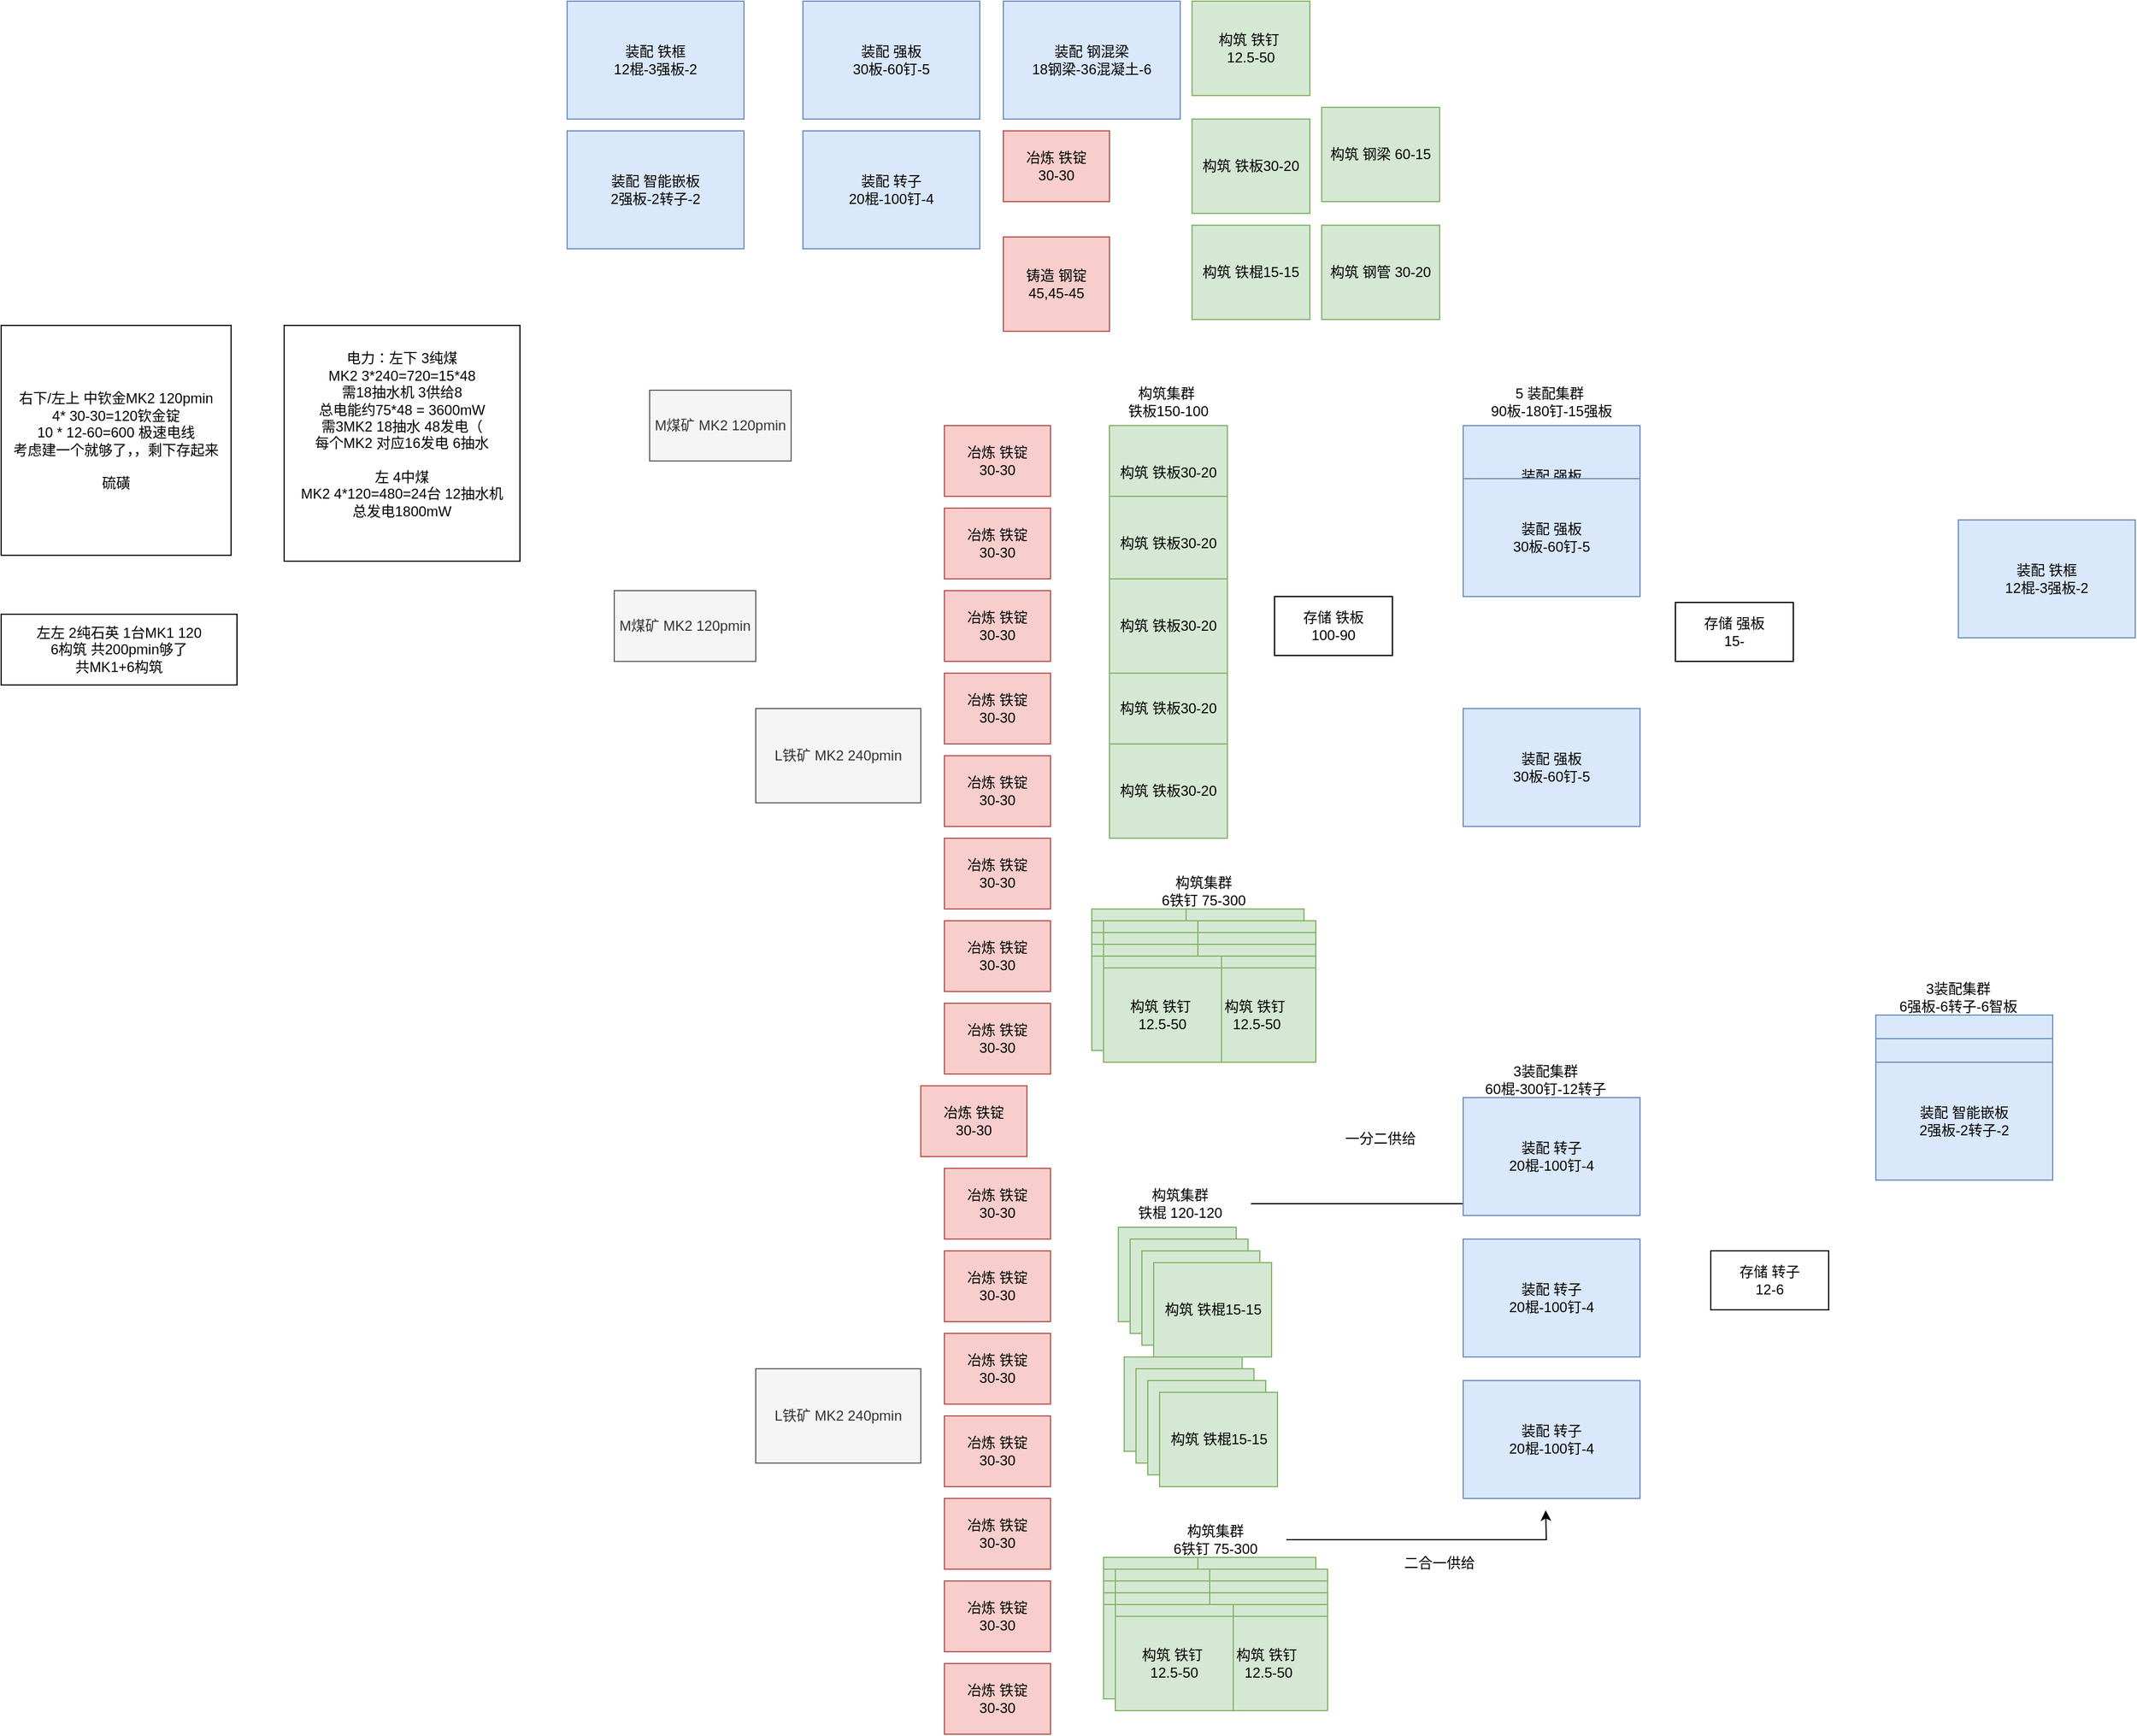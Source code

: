 <mxfile version="26.0.14">
  <diagram name="第 1 页" id="i8XOcRYiCNzHV1Cfkk7H">
    <mxGraphModel dx="1811" dy="1794" grid="1" gridSize="10" guides="1" tooltips="1" connect="1" arrows="1" fold="1" page="1" pageScale="1" pageWidth="827" pageHeight="1169" math="0" shadow="0">
      <root>
        <mxCell id="0" />
        <mxCell id="1" parent="0" />
        <mxCell id="OZfzm9xs_ot9Pj_BeB6e-1" value="L铁矿 MK2 240pmin" style="rounded=0;whiteSpace=wrap;html=1;fillColor=#f5f5f5;fontColor=#333333;strokeColor=#666666;" parent="1" vertex="1">
          <mxGeometry y="400" width="140" height="80" as="geometry" />
        </mxCell>
        <mxCell id="OZfzm9xs_ot9Pj_BeB6e-10" value="构筑 铁板30-20" style="rounded=0;whiteSpace=wrap;html=1;fillColor=#d5e8d4;strokeColor=#82b366;" parent="1" vertex="1">
          <mxGeometry x="300" y="360" width="100" height="80" as="geometry" />
        </mxCell>
        <mxCell id="OZfzm9xs_ot9Pj_BeB6e-11" value="构筑 铁棍15-15" style="rounded=0;whiteSpace=wrap;html=1;fillColor=#d5e8d4;strokeColor=#82b366;" parent="1" vertex="1">
          <mxGeometry x="370" y="-10" width="100" height="80" as="geometry" />
        </mxCell>
        <mxCell id="OZfzm9xs_ot9Pj_BeB6e-12" value="构筑 铁钉&amp;nbsp;&lt;div&gt;12.5-50&lt;/div&gt;" style="rounded=0;whiteSpace=wrap;html=1;fillColor=#d5e8d4;strokeColor=#82b366;" parent="1" vertex="1">
          <mxGeometry x="370" y="-200" width="100" height="80" as="geometry" />
        </mxCell>
        <mxCell id="OZfzm9xs_ot9Pj_BeB6e-14" value="冶炼 铁锭&lt;div&gt;30-30&lt;/div&gt;" style="rounded=0;whiteSpace=wrap;html=1;fillColor=#f8cecc;strokeColor=#b85450;" parent="1" vertex="1">
          <mxGeometry x="210" y="-90" width="90" height="60" as="geometry" />
        </mxCell>
        <mxCell id="OZfzm9xs_ot9Pj_BeB6e-15" value="构筑 钢管 30-20" style="rounded=0;whiteSpace=wrap;html=1;fillColor=#d5e8d4;strokeColor=#82b366;" parent="1" vertex="1">
          <mxGeometry x="480" y="-10" width="100" height="80" as="geometry" />
        </mxCell>
        <mxCell id="OZfzm9xs_ot9Pj_BeB6e-16" value="构筑 钢梁 60-15" style="rounded=0;whiteSpace=wrap;html=1;fillColor=#d5e8d4;strokeColor=#82b366;" parent="1" vertex="1">
          <mxGeometry x="480" y="-110" width="100" height="80" as="geometry" />
        </mxCell>
        <mxCell id="OZfzm9xs_ot9Pj_BeB6e-17" value="装配 钢混梁&lt;div&gt;18钢梁-36混凝土-6&lt;/div&gt;" style="rounded=0;whiteSpace=wrap;html=1;fillColor=#dae8fc;strokeColor=#6c8ebf;" parent="1" vertex="1">
          <mxGeometry x="210" y="-200" width="150" height="100" as="geometry" />
        </mxCell>
        <mxCell id="OZfzm9xs_ot9Pj_BeB6e-18" value="装配 铁框&lt;div&gt;12棍-3强板-2&lt;/div&gt;" style="rounded=0;whiteSpace=wrap;html=1;fillColor=#dae8fc;strokeColor=#6c8ebf;" parent="1" vertex="1">
          <mxGeometry x="-160" y="-200" width="150" height="100" as="geometry" />
        </mxCell>
        <mxCell id="OZfzm9xs_ot9Pj_BeB6e-19" value="装配 智能嵌板&lt;div&gt;2强板-2转子-2&lt;/div&gt;" style="rounded=0;whiteSpace=wrap;html=1;fillColor=#dae8fc;strokeColor=#6c8ebf;" parent="1" vertex="1">
          <mxGeometry x="-160" y="-90" width="150" height="100" as="geometry" />
        </mxCell>
        <mxCell id="OZfzm9xs_ot9Pj_BeB6e-20" value="装配 转子&lt;div&gt;20棍-100钉-4&lt;/div&gt;" style="rounded=0;whiteSpace=wrap;html=1;fillColor=#dae8fc;strokeColor=#6c8ebf;" parent="1" vertex="1">
          <mxGeometry x="40" y="-90" width="150" height="100" as="geometry" />
        </mxCell>
        <mxCell id="OZfzm9xs_ot9Pj_BeB6e-21" value="装配 强板&lt;div&gt;30板-60钉-5&lt;/div&gt;" style="rounded=0;whiteSpace=wrap;html=1;fillColor=#dae8fc;strokeColor=#6c8ebf;" parent="1" vertex="1">
          <mxGeometry x="40" y="-200" width="150" height="100" as="geometry" />
        </mxCell>
        <mxCell id="OZfzm9xs_ot9Pj_BeB6e-49" value="M煤矿 MK2 120pmin" style="rounded=0;whiteSpace=wrap;html=1;fillColor=#f5f5f5;fontColor=#333333;strokeColor=#666666;" parent="1" vertex="1">
          <mxGeometry x="-90" y="130" width="120" height="60" as="geometry" />
        </mxCell>
        <mxCell id="OZfzm9xs_ot9Pj_BeB6e-51" value="电力：左下 3纯煤&lt;div&gt;MK2 3*240=720=15*48&lt;/div&gt;&lt;div&gt;需18抽水机 3供给8&lt;/div&gt;&lt;div&gt;总电能约75*48 = 3600mW&lt;/div&gt;&lt;div&gt;需3MK2 18抽水 48发电（&lt;/div&gt;&lt;div&gt;每个MK2 对应16发电 6抽水&lt;/div&gt;&lt;div&gt;&lt;br&gt;&lt;/div&gt;&lt;div&gt;左 4中煤&lt;/div&gt;&lt;div&gt;MK2 4*120=480=24台 12抽水机&lt;/div&gt;&lt;div&gt;总发电1800mW&lt;/div&gt;&lt;div&gt;&lt;br&gt;&lt;/div&gt;" style="whiteSpace=wrap;html=1;aspect=fixed;" parent="1" vertex="1">
          <mxGeometry x="-400" y="75" width="200" height="200" as="geometry" />
        </mxCell>
        <mxCell id="OZfzm9xs_ot9Pj_BeB6e-54" value="M煤矿 MK2 120pmin" style="rounded=0;whiteSpace=wrap;html=1;fillColor=#f5f5f5;fontColor=#333333;strokeColor=#666666;" parent="1" vertex="1">
          <mxGeometry x="-120" y="300" width="120" height="60" as="geometry" />
        </mxCell>
        <mxCell id="OZfzm9xs_ot9Pj_BeB6e-120" value="铸造 钢锭&lt;div&gt;&lt;span style=&quot;background-color: transparent; color: light-dark(rgb(0, 0, 0), rgb(255, 255, 255));&quot;&gt;45,45-45&lt;/span&gt;&lt;/div&gt;" style="rounded=0;whiteSpace=wrap;html=1;fillColor=#f8cecc;strokeColor=#b85450;" parent="1" vertex="1">
          <mxGeometry x="210" width="90" height="80" as="geometry" />
        </mxCell>
        <mxCell id="OZfzm9xs_ot9Pj_BeB6e-121" value="存储 铁板&lt;div&gt;100-90&lt;/div&gt;" style="rounded=0;whiteSpace=wrap;html=1;" parent="1" vertex="1">
          <mxGeometry x="440" y="305" width="100" height="50" as="geometry" />
        </mxCell>
        <mxCell id="OZfzm9xs_ot9Pj_BeB6e-123" value="冶炼 铁锭&lt;div&gt;30-30&lt;/div&gt;" style="rounded=0;whiteSpace=wrap;html=1;fillColor=#f8cecc;strokeColor=#b85450;" parent="1" vertex="1">
          <mxGeometry x="160" y="160" width="90" height="60" as="geometry" />
        </mxCell>
        <mxCell id="OZfzm9xs_ot9Pj_BeB6e-124" value="冶炼 铁锭&lt;div&gt;30-30&lt;/div&gt;" style="rounded=0;whiteSpace=wrap;html=1;fillColor=#f8cecc;strokeColor=#b85450;" parent="1" vertex="1">
          <mxGeometry x="160" y="230" width="90" height="60" as="geometry" />
        </mxCell>
        <mxCell id="OZfzm9xs_ot9Pj_BeB6e-125" value="冶炼 铁锭&lt;div&gt;30-30&lt;/div&gt;" style="rounded=0;whiteSpace=wrap;html=1;fillColor=#f8cecc;strokeColor=#b85450;" parent="1" vertex="1">
          <mxGeometry x="160" y="300" width="90" height="60" as="geometry" />
        </mxCell>
        <mxCell id="OZfzm9xs_ot9Pj_BeB6e-126" value="冶炼 铁锭&lt;div&gt;30-30&lt;/div&gt;" style="rounded=0;whiteSpace=wrap;html=1;fillColor=#f8cecc;strokeColor=#b85450;" parent="1" vertex="1">
          <mxGeometry x="160" y="370" width="90" height="60" as="geometry" />
        </mxCell>
        <mxCell id="OZfzm9xs_ot9Pj_BeB6e-127" value="冶炼 铁锭&lt;div&gt;30-30&lt;/div&gt;" style="rounded=0;whiteSpace=wrap;html=1;fillColor=#f8cecc;strokeColor=#b85450;" parent="1" vertex="1">
          <mxGeometry x="160" y="440" width="90" height="60" as="geometry" />
        </mxCell>
        <mxCell id="OZfzm9xs_ot9Pj_BeB6e-128" value="冶炼 铁锭&lt;div&gt;30-30&lt;/div&gt;" style="rounded=0;whiteSpace=wrap;html=1;fillColor=#f8cecc;strokeColor=#b85450;" parent="1" vertex="1">
          <mxGeometry x="160" y="510" width="90" height="60" as="geometry" />
        </mxCell>
        <mxCell id="OZfzm9xs_ot9Pj_BeB6e-129" value="冶炼 铁锭&lt;div&gt;30-30&lt;/div&gt;" style="rounded=0;whiteSpace=wrap;html=1;fillColor=#f8cecc;strokeColor=#b85450;" parent="1" vertex="1">
          <mxGeometry x="160" y="580" width="90" height="60" as="geometry" />
        </mxCell>
        <mxCell id="OZfzm9xs_ot9Pj_BeB6e-130" value="冶炼 铁锭&lt;div&gt;30-30&lt;/div&gt;" style="rounded=0;whiteSpace=wrap;html=1;fillColor=#f8cecc;strokeColor=#b85450;" parent="1" vertex="1">
          <mxGeometry x="160" y="650" width="90" height="60" as="geometry" />
        </mxCell>
        <mxCell id="OZfzm9xs_ot9Pj_BeB6e-131" value="构筑 铁板30-20" style="rounded=0;whiteSpace=wrap;html=1;fillColor=#d5e8d4;strokeColor=#82b366;" parent="1" vertex="1">
          <mxGeometry x="300" y="160" width="100" height="80" as="geometry" />
        </mxCell>
        <mxCell id="OZfzm9xs_ot9Pj_BeB6e-132" value="构筑 铁板30-20" style="rounded=0;whiteSpace=wrap;html=1;fillColor=#d5e8d4;strokeColor=#82b366;" parent="1" vertex="1">
          <mxGeometry x="300" y="220" width="100" height="80" as="geometry" />
        </mxCell>
        <mxCell id="OZfzm9xs_ot9Pj_BeB6e-133" value="构筑 铁板30-20" style="rounded=0;whiteSpace=wrap;html=1;fillColor=#d5e8d4;strokeColor=#82b366;" parent="1" vertex="1">
          <mxGeometry x="300" y="290" width="100" height="80" as="geometry" />
        </mxCell>
        <mxCell id="OZfzm9xs_ot9Pj_BeB6e-134" value="构筑 铁板30-20" style="rounded=0;whiteSpace=wrap;html=1;fillColor=#d5e8d4;strokeColor=#82b366;" parent="1" vertex="1">
          <mxGeometry x="370" y="-100" width="100" height="80" as="geometry" />
        </mxCell>
        <mxCell id="OZfzm9xs_ot9Pj_BeB6e-135" value="构筑 铁板30-20" style="rounded=0;whiteSpace=wrap;html=1;fillColor=#d5e8d4;strokeColor=#82b366;" parent="1" vertex="1">
          <mxGeometry x="300" y="430" width="100" height="80" as="geometry" />
        </mxCell>
        <mxCell id="OZfzm9xs_ot9Pj_BeB6e-136" value="装配 强板&lt;div&gt;30板-60钉-5&lt;/div&gt;" style="rounded=0;whiteSpace=wrap;html=1;fillColor=#dae8fc;strokeColor=#6c8ebf;" parent="1" vertex="1">
          <mxGeometry x="600" y="160" width="150" height="100" as="geometry" />
        </mxCell>
        <mxCell id="OZfzm9xs_ot9Pj_BeB6e-137" value="装配 强板&lt;div&gt;30板-60钉-5&lt;/div&gt;" style="rounded=0;whiteSpace=wrap;html=1;fillColor=#dae8fc;strokeColor=#6c8ebf;" parent="1" vertex="1">
          <mxGeometry x="600" y="205" width="150" height="100" as="geometry" />
        </mxCell>
        <mxCell id="OZfzm9xs_ot9Pj_BeB6e-138" value="装配 强板&lt;div&gt;30板-60钉-5&lt;/div&gt;" style="rounded=0;whiteSpace=wrap;html=1;fillColor=#dae8fc;strokeColor=#6c8ebf;" parent="1" vertex="1">
          <mxGeometry x="600" y="400" width="150" height="100" as="geometry" />
        </mxCell>
        <mxCell id="OZfzm9xs_ot9Pj_BeB6e-139" value="构筑集群&amp;nbsp;&lt;div&gt;铁板150-100&lt;/div&gt;" style="text;html=1;align=center;verticalAlign=middle;whiteSpace=wrap;rounded=0;" parent="1" vertex="1">
          <mxGeometry x="290" y="110" width="120" height="60" as="geometry" />
        </mxCell>
        <mxCell id="OZfzm9xs_ot9Pj_BeB6e-140" value="5 装配集群&amp;nbsp;&lt;div&gt;90板-180钉-15强板&lt;/div&gt;" style="text;html=1;align=center;verticalAlign=middle;whiteSpace=wrap;rounded=0;" parent="1" vertex="1">
          <mxGeometry x="615" y="110" width="120" height="60" as="geometry" />
        </mxCell>
        <mxCell id="OZfzm9xs_ot9Pj_BeB6e-141" value="存储 强板&lt;div&gt;15-&lt;/div&gt;" style="rounded=0;whiteSpace=wrap;html=1;" parent="1" vertex="1">
          <mxGeometry x="780" y="310" width="100" height="50" as="geometry" />
        </mxCell>
        <mxCell id="OZfzm9xs_ot9Pj_BeB6e-142" value="L铁矿 MK2 240pmin" style="rounded=0;whiteSpace=wrap;html=1;fillColor=#f5f5f5;fontColor=#333333;strokeColor=#666666;" parent="1" vertex="1">
          <mxGeometry y="960" width="140" height="80" as="geometry" />
        </mxCell>
        <mxCell id="OZfzm9xs_ot9Pj_BeB6e-143" value="冶炼 铁锭&lt;div&gt;30-30&lt;/div&gt;" style="rounded=0;whiteSpace=wrap;html=1;fillColor=#f8cecc;strokeColor=#b85450;" parent="1" vertex="1">
          <mxGeometry x="140" y="720" width="90" height="60" as="geometry" />
        </mxCell>
        <mxCell id="OZfzm9xs_ot9Pj_BeB6e-144" value="冶炼 铁锭&lt;div&gt;30-30&lt;/div&gt;" style="rounded=0;whiteSpace=wrap;html=1;fillColor=#f8cecc;strokeColor=#b85450;" parent="1" vertex="1">
          <mxGeometry x="160" y="790" width="90" height="60" as="geometry" />
        </mxCell>
        <mxCell id="OZfzm9xs_ot9Pj_BeB6e-145" value="冶炼 铁锭&lt;div&gt;30-30&lt;/div&gt;" style="rounded=0;whiteSpace=wrap;html=1;fillColor=#f8cecc;strokeColor=#b85450;" parent="1" vertex="1">
          <mxGeometry x="160" y="860" width="90" height="60" as="geometry" />
        </mxCell>
        <mxCell id="OZfzm9xs_ot9Pj_BeB6e-146" value="冶炼 铁锭&lt;div&gt;30-30&lt;/div&gt;" style="rounded=0;whiteSpace=wrap;html=1;fillColor=#f8cecc;strokeColor=#b85450;" parent="1" vertex="1">
          <mxGeometry x="160" y="930" width="90" height="60" as="geometry" />
        </mxCell>
        <mxCell id="OZfzm9xs_ot9Pj_BeB6e-147" value="冶炼 铁锭&lt;div&gt;30-30&lt;/div&gt;" style="rounded=0;whiteSpace=wrap;html=1;fillColor=#f8cecc;strokeColor=#b85450;" parent="1" vertex="1">
          <mxGeometry x="160" y="1000" width="90" height="60" as="geometry" />
        </mxCell>
        <mxCell id="OZfzm9xs_ot9Pj_BeB6e-148" value="冶炼 铁锭&lt;div&gt;30-30&lt;/div&gt;" style="rounded=0;whiteSpace=wrap;html=1;fillColor=#f8cecc;strokeColor=#b85450;" parent="1" vertex="1">
          <mxGeometry x="160" y="1070" width="90" height="60" as="geometry" />
        </mxCell>
        <mxCell id="OZfzm9xs_ot9Pj_BeB6e-149" value="冶炼 铁锭&lt;div&gt;30-30&lt;/div&gt;" style="rounded=0;whiteSpace=wrap;html=1;fillColor=#f8cecc;strokeColor=#b85450;" parent="1" vertex="1">
          <mxGeometry x="160" y="1140" width="90" height="60" as="geometry" />
        </mxCell>
        <mxCell id="OZfzm9xs_ot9Pj_BeB6e-150" value="冶炼 铁锭&lt;div&gt;30-30&lt;/div&gt;" style="rounded=0;whiteSpace=wrap;html=1;fillColor=#f8cecc;strokeColor=#b85450;" parent="1" vertex="1">
          <mxGeometry x="160" y="1210" width="90" height="60" as="geometry" />
        </mxCell>
        <mxCell id="OZfzm9xs_ot9Pj_BeB6e-162" value="构筑 铁棍15-15" style="rounded=0;whiteSpace=wrap;html=1;fillColor=#d5e8d4;strokeColor=#82b366;" parent="1" vertex="1">
          <mxGeometry x="307.5" y="840" width="100" height="80" as="geometry" />
        </mxCell>
        <mxCell id="OZfzm9xs_ot9Pj_BeB6e-163" value="构筑 铁棍15-15" style="rounded=0;whiteSpace=wrap;html=1;fillColor=#d5e8d4;strokeColor=#82b366;" parent="1" vertex="1">
          <mxGeometry x="317.5" y="850" width="100" height="80" as="geometry" />
        </mxCell>
        <mxCell id="OZfzm9xs_ot9Pj_BeB6e-164" value="构筑 铁棍15-15" style="rounded=0;whiteSpace=wrap;html=1;fillColor=#d5e8d4;strokeColor=#82b366;" parent="1" vertex="1">
          <mxGeometry x="327.5" y="860" width="100" height="80" as="geometry" />
        </mxCell>
        <mxCell id="OZfzm9xs_ot9Pj_BeB6e-165" value="构筑 铁棍15-15" style="rounded=0;whiteSpace=wrap;html=1;fillColor=#d5e8d4;strokeColor=#82b366;" parent="1" vertex="1">
          <mxGeometry x="337.5" y="870" width="100" height="80" as="geometry" />
        </mxCell>
        <mxCell id="OZfzm9xs_ot9Pj_BeB6e-166" value="构筑 铁棍15-15" style="rounded=0;whiteSpace=wrap;html=1;fillColor=#d5e8d4;strokeColor=#82b366;" parent="1" vertex="1">
          <mxGeometry x="312.5" y="950" width="100" height="80" as="geometry" />
        </mxCell>
        <mxCell id="OZfzm9xs_ot9Pj_BeB6e-167" value="构筑 铁棍15-15" style="rounded=0;whiteSpace=wrap;html=1;fillColor=#d5e8d4;strokeColor=#82b366;" parent="1" vertex="1">
          <mxGeometry x="322.5" y="960" width="100" height="80" as="geometry" />
        </mxCell>
        <mxCell id="OZfzm9xs_ot9Pj_BeB6e-168" value="构筑 铁棍15-15" style="rounded=0;whiteSpace=wrap;html=1;fillColor=#d5e8d4;strokeColor=#82b366;" parent="1" vertex="1">
          <mxGeometry x="332.5" y="970" width="100" height="80" as="geometry" />
        </mxCell>
        <mxCell id="OZfzm9xs_ot9Pj_BeB6e-169" value="构筑 铁棍15-15" style="rounded=0;whiteSpace=wrap;html=1;fillColor=#d5e8d4;strokeColor=#82b366;" parent="1" vertex="1">
          <mxGeometry x="342.5" y="980" width="100" height="80" as="geometry" />
        </mxCell>
        <mxCell id="OZfzm9xs_ot9Pj_BeB6e-229" style="edgeStyle=orthogonalEdgeStyle;rounded=0;orthogonalLoop=1;jettySize=auto;html=1;" parent="1" source="OZfzm9xs_ot9Pj_BeB6e-170" target="OZfzm9xs_ot9Pj_BeB6e-228" edge="1">
          <mxGeometry relative="1" as="geometry" />
        </mxCell>
        <mxCell id="OZfzm9xs_ot9Pj_BeB6e-170" value="构筑集群&lt;div&gt;铁棍 120-120&lt;/div&gt;" style="text;html=1;align=center;verticalAlign=middle;whiteSpace=wrap;rounded=0;" parent="1" vertex="1">
          <mxGeometry x="300" y="790" width="120" height="60" as="geometry" />
        </mxCell>
        <mxCell id="OZfzm9xs_ot9Pj_BeB6e-171" value="装配 转子&lt;div&gt;20棍-100钉-4&lt;/div&gt;" style="rounded=0;whiteSpace=wrap;html=1;fillColor=#dae8fc;strokeColor=#6c8ebf;" parent="1" vertex="1">
          <mxGeometry x="600" y="730" width="150" height="100" as="geometry" />
        </mxCell>
        <mxCell id="OZfzm9xs_ot9Pj_BeB6e-172" value="装配 转子&lt;div&gt;20棍-100钉-4&lt;/div&gt;" style="rounded=0;whiteSpace=wrap;html=1;fillColor=#dae8fc;strokeColor=#6c8ebf;" parent="1" vertex="1">
          <mxGeometry x="600" y="850" width="150" height="100" as="geometry" />
        </mxCell>
        <mxCell id="OZfzm9xs_ot9Pj_BeB6e-173" value="装配 转子&lt;div&gt;20棍-100钉-4&lt;/div&gt;" style="rounded=0;whiteSpace=wrap;html=1;fillColor=#dae8fc;strokeColor=#6c8ebf;" parent="1" vertex="1">
          <mxGeometry x="600" y="970" width="150" height="100" as="geometry" />
        </mxCell>
        <mxCell id="OZfzm9xs_ot9Pj_BeB6e-205" value="构筑 铁钉&amp;nbsp;&lt;div&gt;12.5-50&lt;/div&gt;" style="rounded=0;whiteSpace=wrap;html=1;fillColor=#d5e8d4;strokeColor=#82b366;" parent="1" vertex="1">
          <mxGeometry x="295" y="1120" width="100" height="80" as="geometry" />
        </mxCell>
        <mxCell id="OZfzm9xs_ot9Pj_BeB6e-206" value="构筑 铁钉&amp;nbsp;&lt;div&gt;12.5-50&lt;/div&gt;" style="rounded=0;whiteSpace=wrap;html=1;fillColor=#d5e8d4;strokeColor=#82b366;" parent="1" vertex="1">
          <mxGeometry x="295" y="1130" width="100" height="80" as="geometry" />
        </mxCell>
        <mxCell id="OZfzm9xs_ot9Pj_BeB6e-207" value="构筑 铁钉&amp;nbsp;&lt;div&gt;12.5-50&lt;/div&gt;" style="rounded=0;whiteSpace=wrap;html=1;fillColor=#d5e8d4;strokeColor=#82b366;" parent="1" vertex="1">
          <mxGeometry x="295" y="1140" width="100" height="80" as="geometry" />
        </mxCell>
        <mxCell id="OZfzm9xs_ot9Pj_BeB6e-208" value="构筑 铁钉&amp;nbsp;&lt;div&gt;12.5-50&lt;/div&gt;" style="rounded=0;whiteSpace=wrap;html=1;fillColor=#d5e8d4;strokeColor=#82b366;" parent="1" vertex="1">
          <mxGeometry x="375" y="1120" width="100" height="80" as="geometry" />
        </mxCell>
        <mxCell id="OZfzm9xs_ot9Pj_BeB6e-209" value="构筑 铁钉&amp;nbsp;&lt;div&gt;12.5-50&lt;/div&gt;" style="rounded=0;whiteSpace=wrap;html=1;fillColor=#d5e8d4;strokeColor=#82b366;" parent="1" vertex="1">
          <mxGeometry x="375" y="1130" width="100" height="80" as="geometry" />
        </mxCell>
        <mxCell id="OZfzm9xs_ot9Pj_BeB6e-210" value="构筑 铁钉&amp;nbsp;&lt;div&gt;12.5-50&lt;/div&gt;" style="rounded=0;whiteSpace=wrap;html=1;fillColor=#d5e8d4;strokeColor=#82b366;" parent="1" vertex="1">
          <mxGeometry x="375" y="1140" width="100" height="80" as="geometry" />
        </mxCell>
        <mxCell id="OZfzm9xs_ot9Pj_BeB6e-211" value="构筑 铁钉&amp;nbsp;&lt;div&gt;12.5-50&lt;/div&gt;" style="rounded=0;whiteSpace=wrap;html=1;fillColor=#d5e8d4;strokeColor=#82b366;" parent="1" vertex="1">
          <mxGeometry x="375" y="1150" width="100" height="80" as="geometry" />
        </mxCell>
        <mxCell id="OZfzm9xs_ot9Pj_BeB6e-212" value="构筑 铁钉&amp;nbsp;&lt;div&gt;12.5-50&lt;/div&gt;" style="rounded=0;whiteSpace=wrap;html=1;fillColor=#d5e8d4;strokeColor=#82b366;" parent="1" vertex="1">
          <mxGeometry x="375" y="1160" width="100" height="80" as="geometry" />
        </mxCell>
        <mxCell id="OZfzm9xs_ot9Pj_BeB6e-213" value="构筑 铁钉&amp;nbsp;&lt;div&gt;12.5-50&lt;/div&gt;" style="rounded=0;whiteSpace=wrap;html=1;fillColor=#d5e8d4;strokeColor=#82b366;" parent="1" vertex="1">
          <mxGeometry x="295" y="1150" width="100" height="80" as="geometry" />
        </mxCell>
        <mxCell id="OZfzm9xs_ot9Pj_BeB6e-214" value="构筑 铁钉&amp;nbsp;&lt;div&gt;12.5-50&lt;/div&gt;" style="rounded=0;whiteSpace=wrap;html=1;fillColor=#d5e8d4;strokeColor=#82b366;" parent="1" vertex="1">
          <mxGeometry x="295" y="1160" width="100" height="80" as="geometry" />
        </mxCell>
        <mxCell id="OZfzm9xs_ot9Pj_BeB6e-226" style="edgeStyle=orthogonalEdgeStyle;rounded=0;orthogonalLoop=1;jettySize=auto;html=1;" parent="1" source="OZfzm9xs_ot9Pj_BeB6e-215" edge="1">
          <mxGeometry relative="1" as="geometry">
            <mxPoint x="670" y="1080" as="targetPoint" />
          </mxGeometry>
        </mxCell>
        <mxCell id="OZfzm9xs_ot9Pj_BeB6e-215" value="构筑集群&lt;div&gt;6铁钉 75-300&lt;/div&gt;" style="text;html=1;align=center;verticalAlign=middle;whiteSpace=wrap;rounded=0;" parent="1" vertex="1">
          <mxGeometry x="330" y="1090" width="120" height="30" as="geometry" />
        </mxCell>
        <mxCell id="OZfzm9xs_ot9Pj_BeB6e-216" value="构筑 铁钉&amp;nbsp;&lt;div&gt;12.5-50&lt;/div&gt;" style="rounded=0;whiteSpace=wrap;html=1;fillColor=#d5e8d4;strokeColor=#82b366;" parent="1" vertex="1">
          <mxGeometry x="305" y="1130" width="100" height="80" as="geometry" />
        </mxCell>
        <mxCell id="OZfzm9xs_ot9Pj_BeB6e-217" value="构筑 铁钉&amp;nbsp;&lt;div&gt;12.5-50&lt;/div&gt;" style="rounded=0;whiteSpace=wrap;html=1;fillColor=#d5e8d4;strokeColor=#82b366;" parent="1" vertex="1">
          <mxGeometry x="305" y="1140" width="100" height="80" as="geometry" />
        </mxCell>
        <mxCell id="OZfzm9xs_ot9Pj_BeB6e-218" value="构筑 铁钉&amp;nbsp;&lt;div&gt;12.5-50&lt;/div&gt;" style="rounded=0;whiteSpace=wrap;html=1;fillColor=#d5e8d4;strokeColor=#82b366;" parent="1" vertex="1">
          <mxGeometry x="305" y="1150" width="100" height="80" as="geometry" />
        </mxCell>
        <mxCell id="OZfzm9xs_ot9Pj_BeB6e-219" value="构筑 铁钉&amp;nbsp;&lt;div&gt;12.5-50&lt;/div&gt;" style="rounded=0;whiteSpace=wrap;html=1;fillColor=#d5e8d4;strokeColor=#82b366;" parent="1" vertex="1">
          <mxGeometry x="385" y="1130" width="100" height="80" as="geometry" />
        </mxCell>
        <mxCell id="OZfzm9xs_ot9Pj_BeB6e-220" value="构筑 铁钉&amp;nbsp;&lt;div&gt;12.5-50&lt;/div&gt;" style="rounded=0;whiteSpace=wrap;html=1;fillColor=#d5e8d4;strokeColor=#82b366;" parent="1" vertex="1">
          <mxGeometry x="385" y="1140" width="100" height="80" as="geometry" />
        </mxCell>
        <mxCell id="OZfzm9xs_ot9Pj_BeB6e-221" value="构筑 铁钉&amp;nbsp;&lt;div&gt;12.5-50&lt;/div&gt;" style="rounded=0;whiteSpace=wrap;html=1;fillColor=#d5e8d4;strokeColor=#82b366;" parent="1" vertex="1">
          <mxGeometry x="385" y="1150" width="100" height="80" as="geometry" />
        </mxCell>
        <mxCell id="OZfzm9xs_ot9Pj_BeB6e-222" value="构筑 铁钉&amp;nbsp;&lt;div&gt;12.5-50&lt;/div&gt;" style="rounded=0;whiteSpace=wrap;html=1;fillColor=#d5e8d4;strokeColor=#82b366;" parent="1" vertex="1">
          <mxGeometry x="385" y="1160" width="100" height="80" as="geometry" />
        </mxCell>
        <mxCell id="OZfzm9xs_ot9Pj_BeB6e-223" value="构筑 铁钉&amp;nbsp;&lt;div&gt;12.5-50&lt;/div&gt;" style="rounded=0;whiteSpace=wrap;html=1;fillColor=#d5e8d4;strokeColor=#82b366;" parent="1" vertex="1">
          <mxGeometry x="385" y="1170" width="100" height="80" as="geometry" />
        </mxCell>
        <mxCell id="OZfzm9xs_ot9Pj_BeB6e-224" value="构筑 铁钉&amp;nbsp;&lt;div&gt;12.5-50&lt;/div&gt;" style="rounded=0;whiteSpace=wrap;html=1;fillColor=#d5e8d4;strokeColor=#82b366;" parent="1" vertex="1">
          <mxGeometry x="305" y="1160" width="100" height="80" as="geometry" />
        </mxCell>
        <mxCell id="OZfzm9xs_ot9Pj_BeB6e-225" value="构筑 铁钉&amp;nbsp;&lt;div&gt;12.5-50&lt;/div&gt;" style="rounded=0;whiteSpace=wrap;html=1;fillColor=#d5e8d4;strokeColor=#82b366;" parent="1" vertex="1">
          <mxGeometry x="305" y="1170" width="100" height="80" as="geometry" />
        </mxCell>
        <mxCell id="OZfzm9xs_ot9Pj_BeB6e-227" value="二合一供给" style="text;html=1;align=center;verticalAlign=middle;whiteSpace=wrap;rounded=0;" parent="1" vertex="1">
          <mxGeometry x="520" y="1110" width="120" height="30" as="geometry" />
        </mxCell>
        <mxCell id="OZfzm9xs_ot9Pj_BeB6e-228" value="3装配集群&lt;div&gt;60棍-300钉-12转子&lt;/div&gt;" style="text;html=1;align=center;verticalAlign=middle;whiteSpace=wrap;rounded=0;" parent="1" vertex="1">
          <mxGeometry x="610" y="700" width="120" height="30" as="geometry" />
        </mxCell>
        <mxCell id="OZfzm9xs_ot9Pj_BeB6e-230" value="一分二供给" style="text;html=1;align=center;verticalAlign=middle;whiteSpace=wrap;rounded=0;" parent="1" vertex="1">
          <mxGeometry x="470" y="750" width="120" height="30" as="geometry" />
        </mxCell>
        <mxCell id="OZfzm9xs_ot9Pj_BeB6e-231" value="装配 智能嵌板&lt;div&gt;2强板-2转子-2&lt;/div&gt;" style="rounded=0;whiteSpace=wrap;html=1;fillColor=#dae8fc;strokeColor=#6c8ebf;" parent="1" vertex="1">
          <mxGeometry x="950" y="660" width="150" height="100" as="geometry" />
        </mxCell>
        <mxCell id="OZfzm9xs_ot9Pj_BeB6e-232" value="装配 智能嵌板&lt;div&gt;2强板-2转子-2&lt;/div&gt;" style="rounded=0;whiteSpace=wrap;html=1;fillColor=#dae8fc;strokeColor=#6c8ebf;" parent="1" vertex="1">
          <mxGeometry x="950" y="680" width="150" height="100" as="geometry" />
        </mxCell>
        <mxCell id="OZfzm9xs_ot9Pj_BeB6e-233" value="装配 智能嵌板&lt;div&gt;2强板-2转子-2&lt;/div&gt;" style="rounded=0;whiteSpace=wrap;html=1;fillColor=#dae8fc;strokeColor=#6c8ebf;" parent="1" vertex="1">
          <mxGeometry x="950" y="700" width="150" height="100" as="geometry" />
        </mxCell>
        <mxCell id="OZfzm9xs_ot9Pj_BeB6e-234" value="3装配集群&lt;div&gt;6强板-6转子-6智板&lt;/div&gt;" style="text;html=1;align=center;verticalAlign=middle;whiteSpace=wrap;rounded=0;" parent="1" vertex="1">
          <mxGeometry x="960" y="630" width="120" height="30" as="geometry" />
        </mxCell>
        <mxCell id="OZfzm9xs_ot9Pj_BeB6e-235" value="存储 转子&lt;div&gt;12-6&lt;/div&gt;" style="rounded=0;whiteSpace=wrap;html=1;" parent="1" vertex="1">
          <mxGeometry x="810" y="860" width="100" height="50" as="geometry" />
        </mxCell>
        <mxCell id="OZfzm9xs_ot9Pj_BeB6e-236" value="装配 铁框&lt;div&gt;12棍-3强板-2&lt;/div&gt;" style="rounded=0;whiteSpace=wrap;html=1;fillColor=#dae8fc;strokeColor=#6c8ebf;" parent="1" vertex="1">
          <mxGeometry x="1020" y="240" width="150" height="100" as="geometry" />
        </mxCell>
        <mxCell id="OZfzm9xs_ot9Pj_BeB6e-237" value="构筑 铁钉&amp;nbsp;&lt;div&gt;12.5-50&lt;/div&gt;" style="rounded=0;whiteSpace=wrap;html=1;fillColor=#d5e8d4;strokeColor=#82b366;" parent="1" vertex="1">
          <mxGeometry x="285" y="570" width="100" height="80" as="geometry" />
        </mxCell>
        <mxCell id="OZfzm9xs_ot9Pj_BeB6e-238" value="构筑 铁钉&amp;nbsp;&lt;div&gt;12.5-50&lt;/div&gt;" style="rounded=0;whiteSpace=wrap;html=1;fillColor=#d5e8d4;strokeColor=#82b366;" parent="1" vertex="1">
          <mxGeometry x="285" y="580" width="100" height="80" as="geometry" />
        </mxCell>
        <mxCell id="OZfzm9xs_ot9Pj_BeB6e-239" value="构筑 铁钉&amp;nbsp;&lt;div&gt;12.5-50&lt;/div&gt;" style="rounded=0;whiteSpace=wrap;html=1;fillColor=#d5e8d4;strokeColor=#82b366;" parent="1" vertex="1">
          <mxGeometry x="285" y="590" width="100" height="80" as="geometry" />
        </mxCell>
        <mxCell id="OZfzm9xs_ot9Pj_BeB6e-240" value="构筑 铁钉&amp;nbsp;&lt;div&gt;12.5-50&lt;/div&gt;" style="rounded=0;whiteSpace=wrap;html=1;fillColor=#d5e8d4;strokeColor=#82b366;" parent="1" vertex="1">
          <mxGeometry x="365" y="570" width="100" height="80" as="geometry" />
        </mxCell>
        <mxCell id="OZfzm9xs_ot9Pj_BeB6e-241" value="构筑 铁钉&amp;nbsp;&lt;div&gt;12.5-50&lt;/div&gt;" style="rounded=0;whiteSpace=wrap;html=1;fillColor=#d5e8d4;strokeColor=#82b366;" parent="1" vertex="1">
          <mxGeometry x="365" y="580" width="100" height="80" as="geometry" />
        </mxCell>
        <mxCell id="OZfzm9xs_ot9Pj_BeB6e-242" value="构筑 铁钉&amp;nbsp;&lt;div&gt;12.5-50&lt;/div&gt;" style="rounded=0;whiteSpace=wrap;html=1;fillColor=#d5e8d4;strokeColor=#82b366;" parent="1" vertex="1">
          <mxGeometry x="365" y="590" width="100" height="80" as="geometry" />
        </mxCell>
        <mxCell id="OZfzm9xs_ot9Pj_BeB6e-243" value="构筑 铁钉&amp;nbsp;&lt;div&gt;12.5-50&lt;/div&gt;" style="rounded=0;whiteSpace=wrap;html=1;fillColor=#d5e8d4;strokeColor=#82b366;" parent="1" vertex="1">
          <mxGeometry x="365" y="600" width="100" height="80" as="geometry" />
        </mxCell>
        <mxCell id="OZfzm9xs_ot9Pj_BeB6e-244" value="构筑 铁钉&amp;nbsp;&lt;div&gt;12.5-50&lt;/div&gt;" style="rounded=0;whiteSpace=wrap;html=1;fillColor=#d5e8d4;strokeColor=#82b366;" parent="1" vertex="1">
          <mxGeometry x="365" y="610" width="100" height="80" as="geometry" />
        </mxCell>
        <mxCell id="OZfzm9xs_ot9Pj_BeB6e-245" value="构筑 铁钉&amp;nbsp;&lt;div&gt;12.5-50&lt;/div&gt;" style="rounded=0;whiteSpace=wrap;html=1;fillColor=#d5e8d4;strokeColor=#82b366;" parent="1" vertex="1">
          <mxGeometry x="285" y="600" width="100" height="80" as="geometry" />
        </mxCell>
        <mxCell id="OZfzm9xs_ot9Pj_BeB6e-246" value="构筑 铁钉&amp;nbsp;&lt;div&gt;12.5-50&lt;/div&gt;" style="rounded=0;whiteSpace=wrap;html=1;fillColor=#d5e8d4;strokeColor=#82b366;" parent="1" vertex="1">
          <mxGeometry x="285" y="610" width="100" height="80" as="geometry" />
        </mxCell>
        <mxCell id="OZfzm9xs_ot9Pj_BeB6e-247" value="构筑集群&lt;div&gt;6铁钉 75-300&lt;/div&gt;" style="text;html=1;align=center;verticalAlign=middle;whiteSpace=wrap;rounded=0;" parent="1" vertex="1">
          <mxGeometry x="320" y="540" width="120" height="30" as="geometry" />
        </mxCell>
        <mxCell id="OZfzm9xs_ot9Pj_BeB6e-248" value="构筑 铁钉&amp;nbsp;&lt;div&gt;12.5-50&lt;/div&gt;" style="rounded=0;whiteSpace=wrap;html=1;fillColor=#d5e8d4;strokeColor=#82b366;" parent="1" vertex="1">
          <mxGeometry x="295" y="580" width="100" height="80" as="geometry" />
        </mxCell>
        <mxCell id="OZfzm9xs_ot9Pj_BeB6e-249" value="构筑 铁钉&amp;nbsp;&lt;div&gt;12.5-50&lt;/div&gt;" style="rounded=0;whiteSpace=wrap;html=1;fillColor=#d5e8d4;strokeColor=#82b366;" parent="1" vertex="1">
          <mxGeometry x="295" y="590" width="100" height="80" as="geometry" />
        </mxCell>
        <mxCell id="OZfzm9xs_ot9Pj_BeB6e-250" value="构筑 铁钉&amp;nbsp;&lt;div&gt;12.5-50&lt;/div&gt;" style="rounded=0;whiteSpace=wrap;html=1;fillColor=#d5e8d4;strokeColor=#82b366;" parent="1" vertex="1">
          <mxGeometry x="295" y="600" width="100" height="80" as="geometry" />
        </mxCell>
        <mxCell id="OZfzm9xs_ot9Pj_BeB6e-251" value="构筑 铁钉&amp;nbsp;&lt;div&gt;12.5-50&lt;/div&gt;" style="rounded=0;whiteSpace=wrap;html=1;fillColor=#d5e8d4;strokeColor=#82b366;" parent="1" vertex="1">
          <mxGeometry x="375" y="580" width="100" height="80" as="geometry" />
        </mxCell>
        <mxCell id="OZfzm9xs_ot9Pj_BeB6e-252" value="构筑 铁钉&amp;nbsp;&lt;div&gt;12.5-50&lt;/div&gt;" style="rounded=0;whiteSpace=wrap;html=1;fillColor=#d5e8d4;strokeColor=#82b366;" parent="1" vertex="1">
          <mxGeometry x="375" y="590" width="100" height="80" as="geometry" />
        </mxCell>
        <mxCell id="OZfzm9xs_ot9Pj_BeB6e-253" value="构筑 铁钉&amp;nbsp;&lt;div&gt;12.5-50&lt;/div&gt;" style="rounded=0;whiteSpace=wrap;html=1;fillColor=#d5e8d4;strokeColor=#82b366;" parent="1" vertex="1">
          <mxGeometry x="375" y="600" width="100" height="80" as="geometry" />
        </mxCell>
        <mxCell id="OZfzm9xs_ot9Pj_BeB6e-254" value="构筑 铁钉&amp;nbsp;&lt;div&gt;12.5-50&lt;/div&gt;" style="rounded=0;whiteSpace=wrap;html=1;fillColor=#d5e8d4;strokeColor=#82b366;" parent="1" vertex="1">
          <mxGeometry x="375" y="610" width="100" height="80" as="geometry" />
        </mxCell>
        <mxCell id="OZfzm9xs_ot9Pj_BeB6e-255" value="构筑 铁钉&amp;nbsp;&lt;div&gt;12.5-50&lt;/div&gt;" style="rounded=0;whiteSpace=wrap;html=1;fillColor=#d5e8d4;strokeColor=#82b366;" parent="1" vertex="1">
          <mxGeometry x="375" y="620" width="100" height="80" as="geometry" />
        </mxCell>
        <mxCell id="OZfzm9xs_ot9Pj_BeB6e-256" value="构筑 铁钉&amp;nbsp;&lt;div&gt;12.5-50&lt;/div&gt;" style="rounded=0;whiteSpace=wrap;html=1;fillColor=#d5e8d4;strokeColor=#82b366;" parent="1" vertex="1">
          <mxGeometry x="295" y="610" width="100" height="80" as="geometry" />
        </mxCell>
        <mxCell id="OZfzm9xs_ot9Pj_BeB6e-257" value="构筑 铁钉&amp;nbsp;&lt;div&gt;12.5-50&lt;/div&gt;" style="rounded=0;whiteSpace=wrap;html=1;fillColor=#d5e8d4;strokeColor=#82b366;" parent="1" vertex="1">
          <mxGeometry x="295" y="620" width="100" height="80" as="geometry" />
        </mxCell>
        <mxCell id="Stdsry_ZmVIjGEiSpqY--1" value="右下/左上 中钦金MK2 120pmin&lt;div&gt;4* 30-30=120钦金锭&lt;/div&gt;&lt;div&gt;10 * 12-60=600 极速电线&lt;/div&gt;&lt;div&gt;考虑建一个就够了，，剩下存起来&lt;/div&gt;&lt;div&gt;&lt;br&gt;&lt;/div&gt;&lt;div&gt;硫磺&lt;/div&gt;" style="whiteSpace=wrap;html=1;aspect=fixed;" vertex="1" parent="1">
          <mxGeometry x="-640" y="75" width="195" height="195" as="geometry" />
        </mxCell>
        <mxCell id="Stdsry_ZmVIjGEiSpqY--3" value="左左 2纯石英 1台MK1 120&lt;div&gt;6构筑 共200pmin够了&lt;/div&gt;&lt;div&gt;共MK1+6构筑&lt;/div&gt;" style="rounded=0;whiteSpace=wrap;html=1;" vertex="1" parent="1">
          <mxGeometry x="-640" y="320" width="200" height="60" as="geometry" />
        </mxCell>
      </root>
    </mxGraphModel>
  </diagram>
</mxfile>
